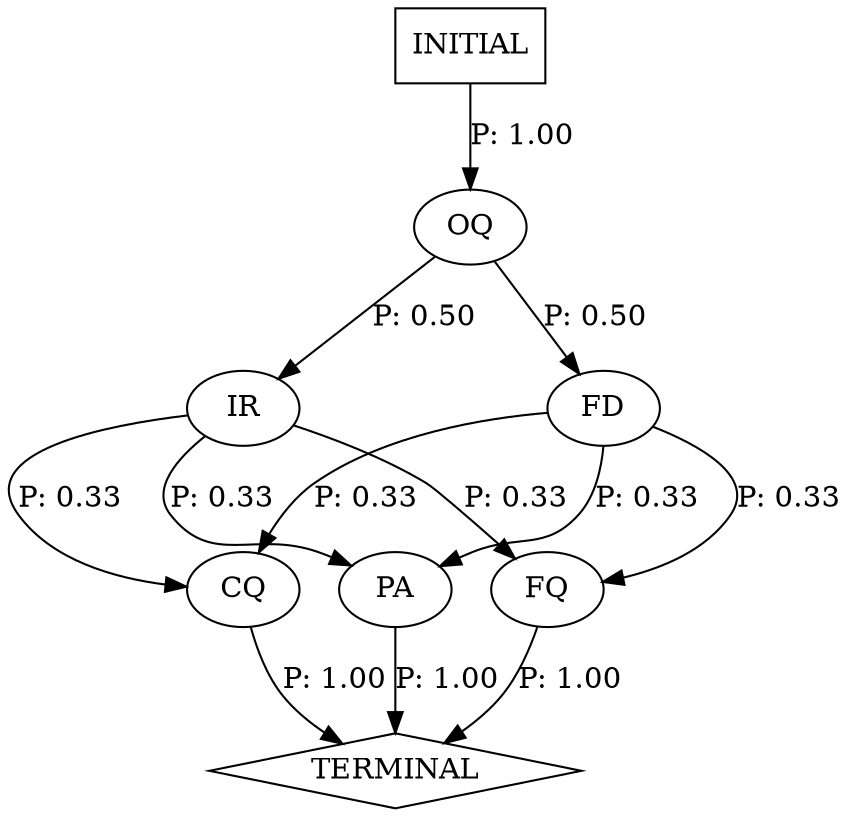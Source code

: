 digraph G {
  0 [label="CQ"];
  1 [label="FD"];
  2 [label="FQ"];
  3 [label="IR"];
  4 [label="OQ"];
  5 [label="PA"];
  6 [label="TERMINAL",shape=diamond];
  7 [label="INITIAL",shape=box];
0->6 [label="P: 1.00"];
1->0 [label="P: 0.33"];
1->2 [label="P: 0.33"];
1->5 [label="P: 0.33"];
2->6 [label="P: 1.00"];
3->0 [label="P: 0.33"];
3->2 [label="P: 0.33"];
3->5 [label="P: 0.33"];
4->1 [label="P: 0.50"];
4->3 [label="P: 0.50"];
5->6 [label="P: 1.00"];
7->4 [label="P: 1.00"];
}

